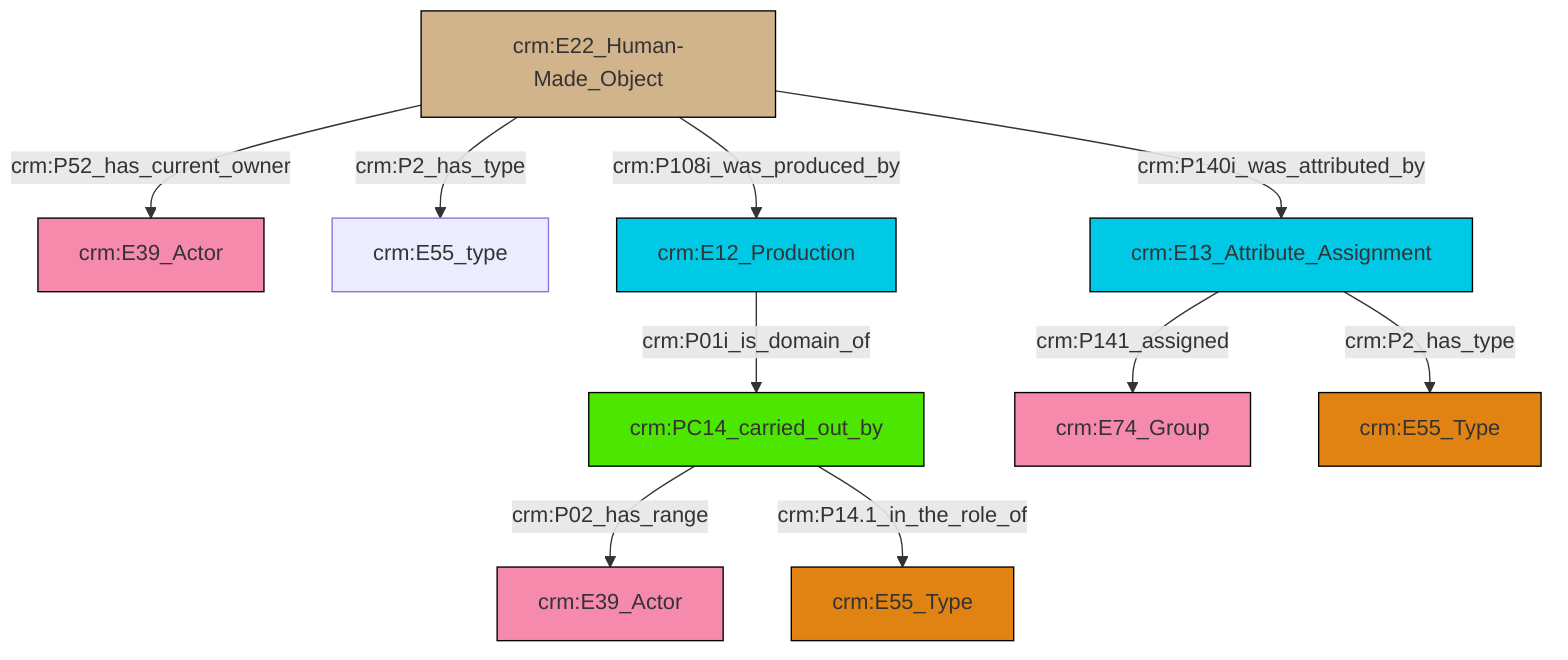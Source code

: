 graph TD
classDef Literal fill:#f2f2f2,stroke:#000000;
classDef CRM_Entity fill:#FFFFFF,stroke:#000000;
classDef Temporal_Entity fill:#00C9E6, stroke:#000000;
classDef Type fill:#E18312, stroke:#000000;
classDef Time-Span fill:#2C9C91, stroke:#000000;
classDef Appellation fill:#FFEB7F, stroke:#000000;
classDef Place fill:#008836, stroke:#000000;
classDef Persistent_Item fill:#B266B2, stroke:#000000;
classDef Conceptual_Object fill:#FFD700, stroke:#000000;
classDef Physical_Thing fill:#D2B48C, stroke:#000000;
classDef Actor fill:#f58aad, stroke:#000000;
classDef PC_Classes fill:#4ce600, stroke:#000000;
classDef Multi fill:#cccccc,stroke:#000000;

0["crm:E22_Human-Made_Object"]:::Physical_Thing -->|crm:P52_has_current_owner| 1["crm:E39_Actor"]:::Actor
4["crm:PC14_carried_out_by"]:::PC_Classes -->|crm:P02_has_range| 5["crm:E39_Actor"]:::Actor
7["crm:E13_Attribute_Assignment"]:::Temporal_Entity -->|crm:P141_assigned| 8["crm:E74_Group"]:::Actor
0["crm:E22_Human-Made_Object"]:::Physical_Thing -->|crm:P2_has_type| 2["crm:E55_type"]:::Default
0["crm:E22_Human-Made_Object"]:::Physical_Thing -->|crm:P140i_was_attributed_by| 7["crm:E13_Attribute_Assignment"]:::Temporal_Entity
0["crm:E22_Human-Made_Object"]:::Physical_Thing -->|crm:P108i_was_produced_by| 14["crm:E12_Production"]:::Temporal_Entity
7["crm:E13_Attribute_Assignment"]:::Temporal_Entity -->|crm:P2_has_type| 9["crm:E55_Type"]:::Type
14["crm:E12_Production"]:::Temporal_Entity -->|crm:P01i_is_domain_of| 4["crm:PC14_carried_out_by"]:::PC_Classes
4["crm:PC14_carried_out_by"]:::PC_Classes -->|crm:P14.1_in_the_role_of| 12["crm:E55_Type"]:::Type